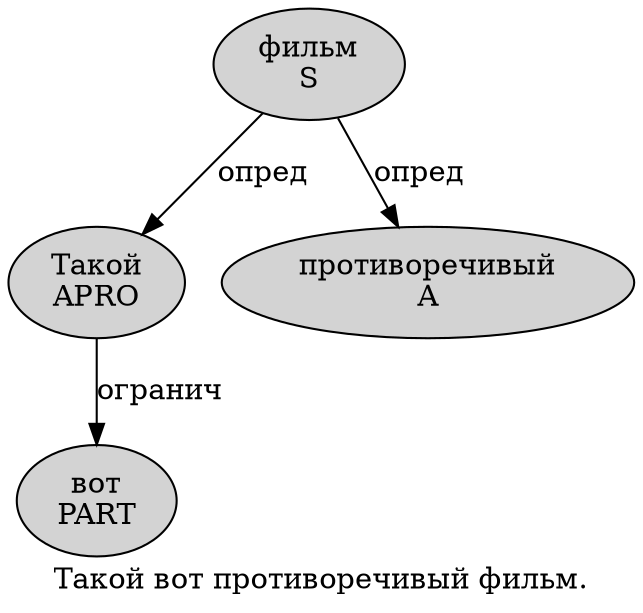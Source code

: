 digraph SENTENCE_2192 {
	graph [label="Такой вот противоречивый фильм."]
	node [style=filled]
		0 [label="Такой
APRO" color="" fillcolor=lightgray penwidth=1 shape=ellipse]
		1 [label="вот
PART" color="" fillcolor=lightgray penwidth=1 shape=ellipse]
		2 [label="противоречивый
A" color="" fillcolor=lightgray penwidth=1 shape=ellipse]
		3 [label="фильм
S" color="" fillcolor=lightgray penwidth=1 shape=ellipse]
			0 -> 1 [label="огранич"]
			3 -> 0 [label="опред"]
			3 -> 2 [label="опред"]
}